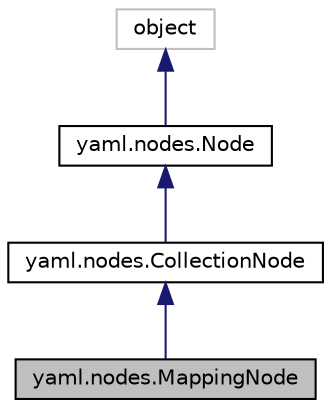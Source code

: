 digraph "yaml.nodes.MappingNode"
{
 // LATEX_PDF_SIZE
  edge [fontname="Helvetica",fontsize="10",labelfontname="Helvetica",labelfontsize="10"];
  node [fontname="Helvetica",fontsize="10",shape=record];
  Node1 [label="yaml.nodes.MappingNode",height=0.2,width=0.4,color="black", fillcolor="grey75", style="filled", fontcolor="black",tooltip=" "];
  Node2 -> Node1 [dir="back",color="midnightblue",fontsize="10",style="solid"];
  Node2 [label="yaml.nodes.CollectionNode",height=0.2,width=0.4,color="black", fillcolor="white", style="filled",URL="$classyaml_1_1nodes_1_1CollectionNode.html",tooltip=" "];
  Node3 -> Node2 [dir="back",color="midnightblue",fontsize="10",style="solid"];
  Node3 [label="yaml.nodes.Node",height=0.2,width=0.4,color="black", fillcolor="white", style="filled",URL="$classyaml_1_1nodes_1_1Node.html",tooltip=" "];
  Node4 -> Node3 [dir="back",color="midnightblue",fontsize="10",style="solid"];
  Node4 [label="object",height=0.2,width=0.4,color="grey75", fillcolor="white", style="filled",tooltip=" "];
}
